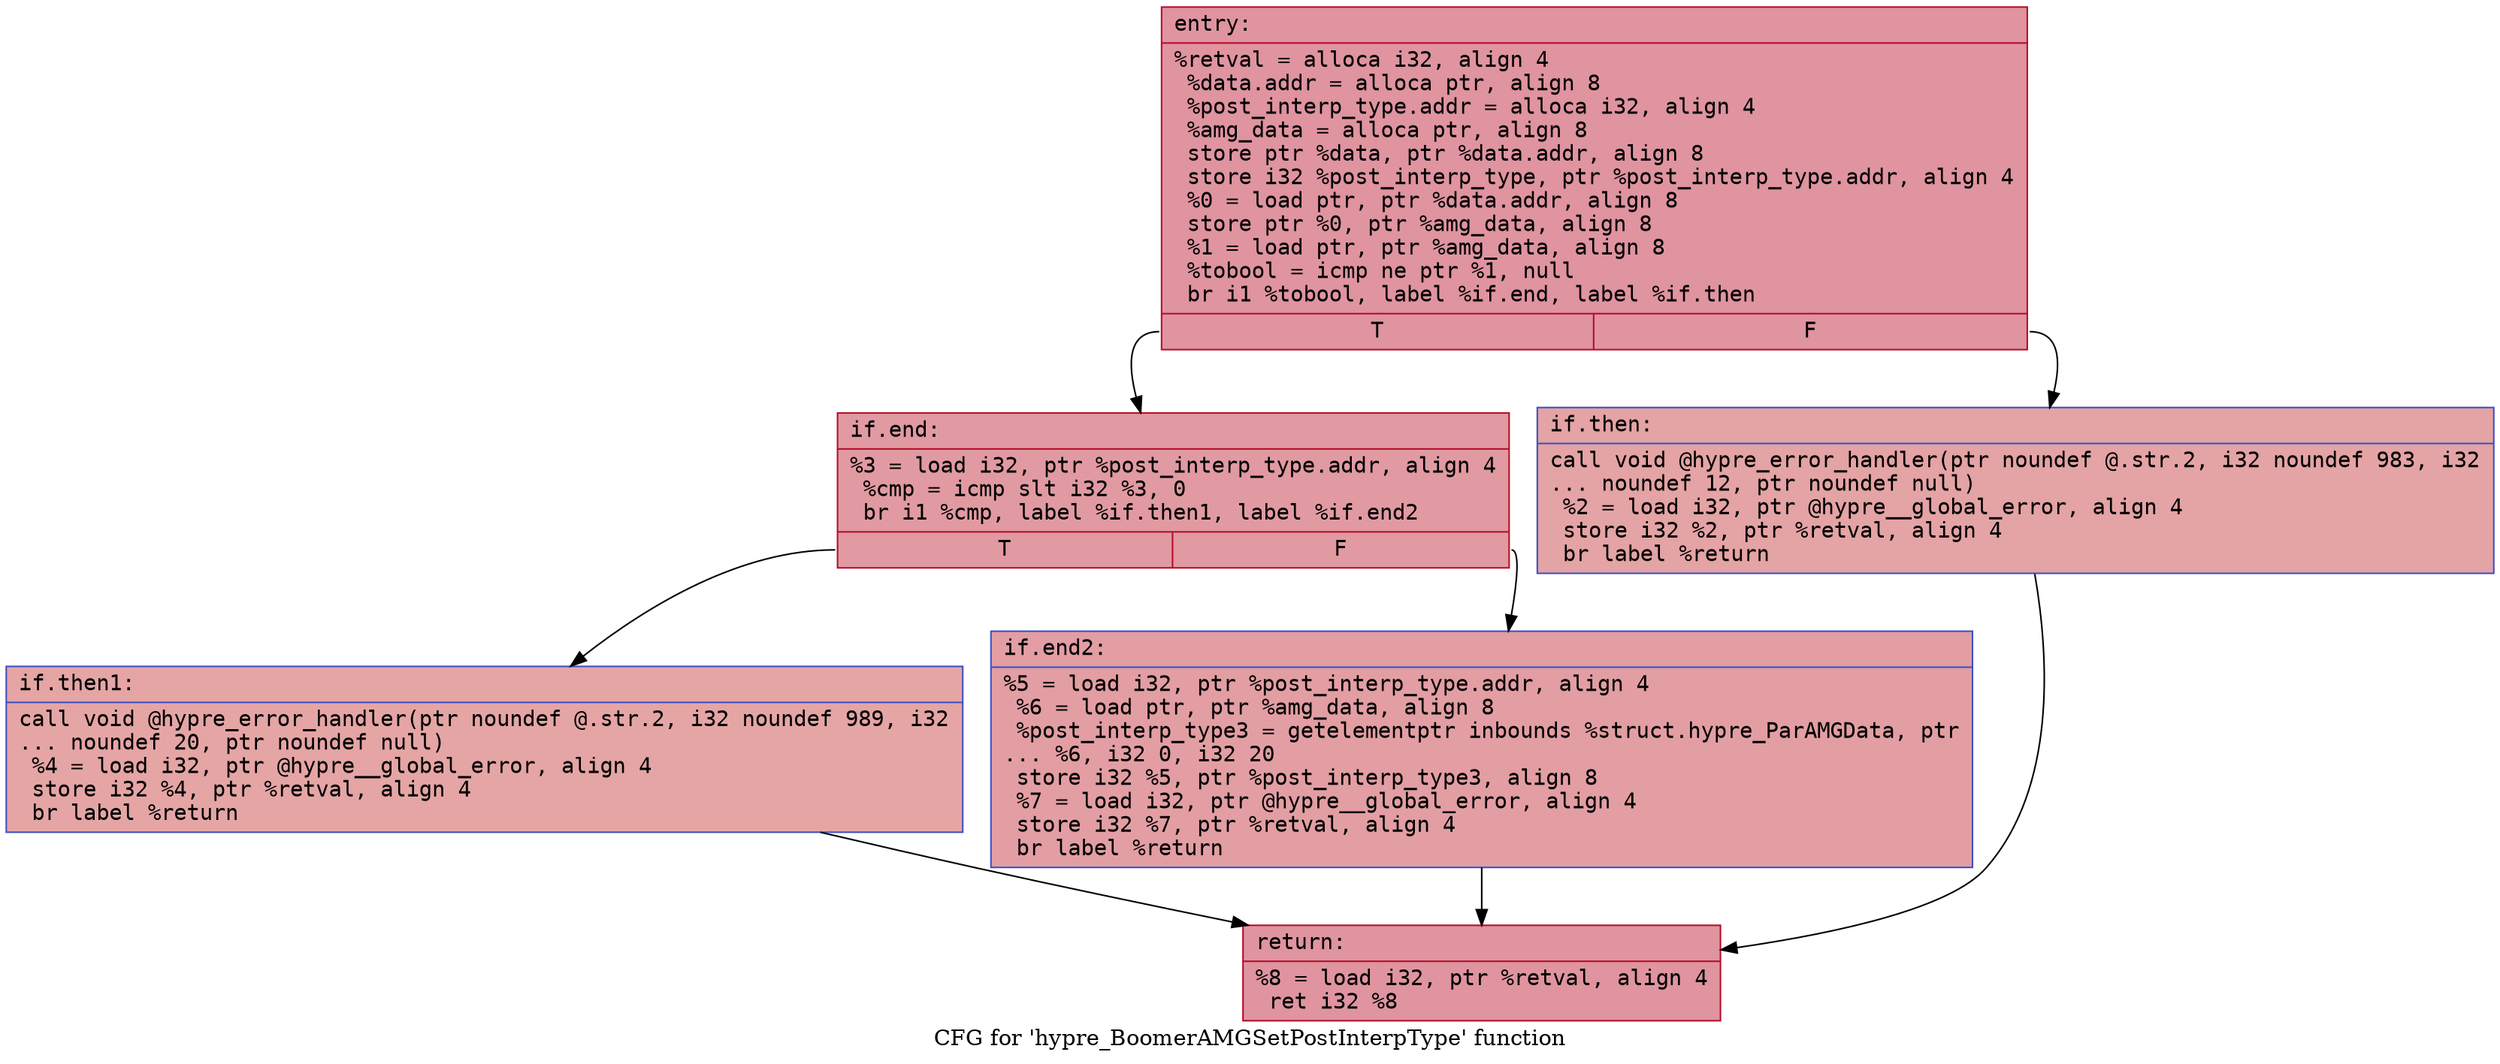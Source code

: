 digraph "CFG for 'hypre_BoomerAMGSetPostInterpType' function" {
	label="CFG for 'hypre_BoomerAMGSetPostInterpType' function";

	Node0x55fa809e2c90 [shape=record,color="#b70d28ff", style=filled, fillcolor="#b70d2870" fontname="Courier",label="{entry:\l|  %retval = alloca i32, align 4\l  %data.addr = alloca ptr, align 8\l  %post_interp_type.addr = alloca i32, align 4\l  %amg_data = alloca ptr, align 8\l  store ptr %data, ptr %data.addr, align 8\l  store i32 %post_interp_type, ptr %post_interp_type.addr, align 4\l  %0 = load ptr, ptr %data.addr, align 8\l  store ptr %0, ptr %amg_data, align 8\l  %1 = load ptr, ptr %amg_data, align 8\l  %tobool = icmp ne ptr %1, null\l  br i1 %tobool, label %if.end, label %if.then\l|{<s0>T|<s1>F}}"];
	Node0x55fa809e2c90:s0 -> Node0x55fa809e3290[tooltip="entry -> if.end\nProbability 62.50%" ];
	Node0x55fa809e2c90:s1 -> Node0x55fa809e3300[tooltip="entry -> if.then\nProbability 37.50%" ];
	Node0x55fa809e3300 [shape=record,color="#3d50c3ff", style=filled, fillcolor="#c32e3170" fontname="Courier",label="{if.then:\l|  call void @hypre_error_handler(ptr noundef @.str.2, i32 noundef 983, i32\l... noundef 12, ptr noundef null)\l  %2 = load i32, ptr @hypre__global_error, align 4\l  store i32 %2, ptr %retval, align 4\l  br label %return\l}"];
	Node0x55fa809e3300 -> Node0x55fa809e36d0[tooltip="if.then -> return\nProbability 100.00%" ];
	Node0x55fa809e3290 [shape=record,color="#b70d28ff", style=filled, fillcolor="#bb1b2c70" fontname="Courier",label="{if.end:\l|  %3 = load i32, ptr %post_interp_type.addr, align 4\l  %cmp = icmp slt i32 %3, 0\l  br i1 %cmp, label %if.then1, label %if.end2\l|{<s0>T|<s1>F}}"];
	Node0x55fa809e3290:s0 -> Node0x55fa809e38a0[tooltip="if.end -> if.then1\nProbability 37.50%" ];
	Node0x55fa809e3290:s1 -> Node0x55fa809e2b90[tooltip="if.end -> if.end2\nProbability 62.50%" ];
	Node0x55fa809e38a0 [shape=record,color="#3d50c3ff", style=filled, fillcolor="#c5333470" fontname="Courier",label="{if.then1:\l|  call void @hypre_error_handler(ptr noundef @.str.2, i32 noundef 989, i32\l... noundef 20, ptr noundef null)\l  %4 = load i32, ptr @hypre__global_error, align 4\l  store i32 %4, ptr %retval, align 4\l  br label %return\l}"];
	Node0x55fa809e38a0 -> Node0x55fa809e36d0[tooltip="if.then1 -> return\nProbability 100.00%" ];
	Node0x55fa809e2b90 [shape=record,color="#3d50c3ff", style=filled, fillcolor="#be242e70" fontname="Courier",label="{if.end2:\l|  %5 = load i32, ptr %post_interp_type.addr, align 4\l  %6 = load ptr, ptr %amg_data, align 8\l  %post_interp_type3 = getelementptr inbounds %struct.hypre_ParAMGData, ptr\l... %6, i32 0, i32 20\l  store i32 %5, ptr %post_interp_type3, align 8\l  %7 = load i32, ptr @hypre__global_error, align 4\l  store i32 %7, ptr %retval, align 4\l  br label %return\l}"];
	Node0x55fa809e2b90 -> Node0x55fa809e36d0[tooltip="if.end2 -> return\nProbability 100.00%" ];
	Node0x55fa809e36d0 [shape=record,color="#b70d28ff", style=filled, fillcolor="#b70d2870" fontname="Courier",label="{return:\l|  %8 = load i32, ptr %retval, align 4\l  ret i32 %8\l}"];
}
